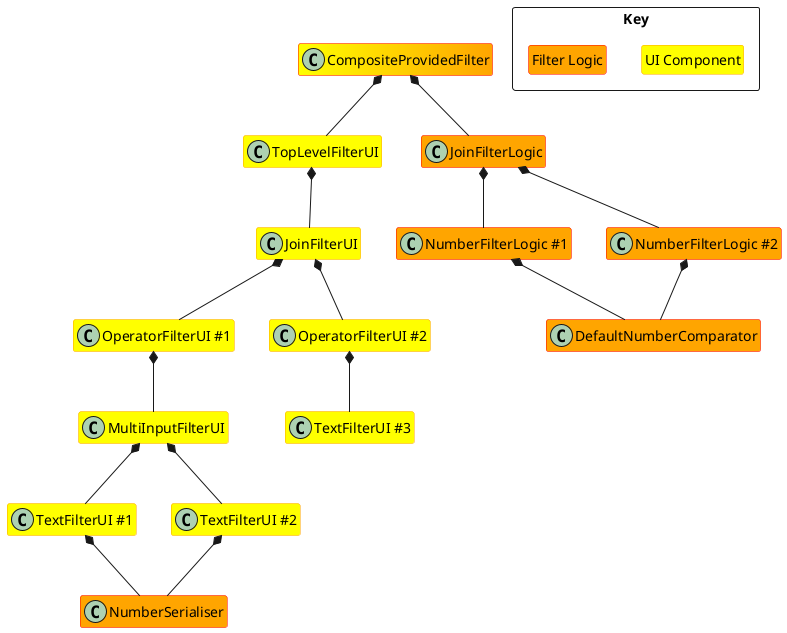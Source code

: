 @startuml

hide empty members
' skinparam groupInheritance 2

package Key <<rectangle>> {
    hide circle
    class "UI Component" #yellow ##orange
    class "Filter Logic" #orange ##red
}

class CompositeProvidedFilter #yellow|orange ##red
CompositeProvidedFilter *-- TopLevelFilterUI
class TopLevelFilterUI #yellow ##orange
TopLevelFilterUI *-- JoinFilterUI
class JoinFilterUI #yellow ##orange
JoinFilterUI *-- "OperatorFilterUI #1"
class "OperatorFilterUI #1" #yellow ##orange
"OperatorFilterUI #1" *-- MultiInputFilterUI
class MultiInputFilterUI #yellow ##orange
MultiInputFilterUI *-- "TextFilterUI #1"
class MultiInputFilterUI #yellow ##orange
MultiInputFilterUI *-- "TextFilterUI #2"
class JoinFilterUI #yellow ##orange
JoinFilterUI *-- "OperatorFilterUI #2"
class "OperatorFilterUI #2" #yellow ##orange
"OperatorFilterUI #2" *-- "TextFilterUI #3"
class "TextFilterUI #1" #yellow ##orange
"TextFilterUI #1" *-- NumberSerialiser
class "TextFilterUI #2" #yellow ##orange
"TextFilterUI #2" *-- NumberSerialiser
class "TextFilterUI #3" #yellow ##orange
class NumberSerialiser #orange ##red

CompositeProvidedFilter *-- JoinFilterLogic
class JoinFilterLogic #orange ##red
JoinFilterLogic *-- "NumberFilterLogic #1"
JoinFilterLogic *-- "NumberFilterLogic #2"
class "NumberFilterLogic #1" #orange ##red
"NumberFilterLogic #1" *-- DefaultNumberComparator
class "NumberFilterLogic #2" #orange ##red
"NumberFilterLogic #2" *-- DefaultNumberComparator
class DefaultNumberComparator #orange ##red

@enduml